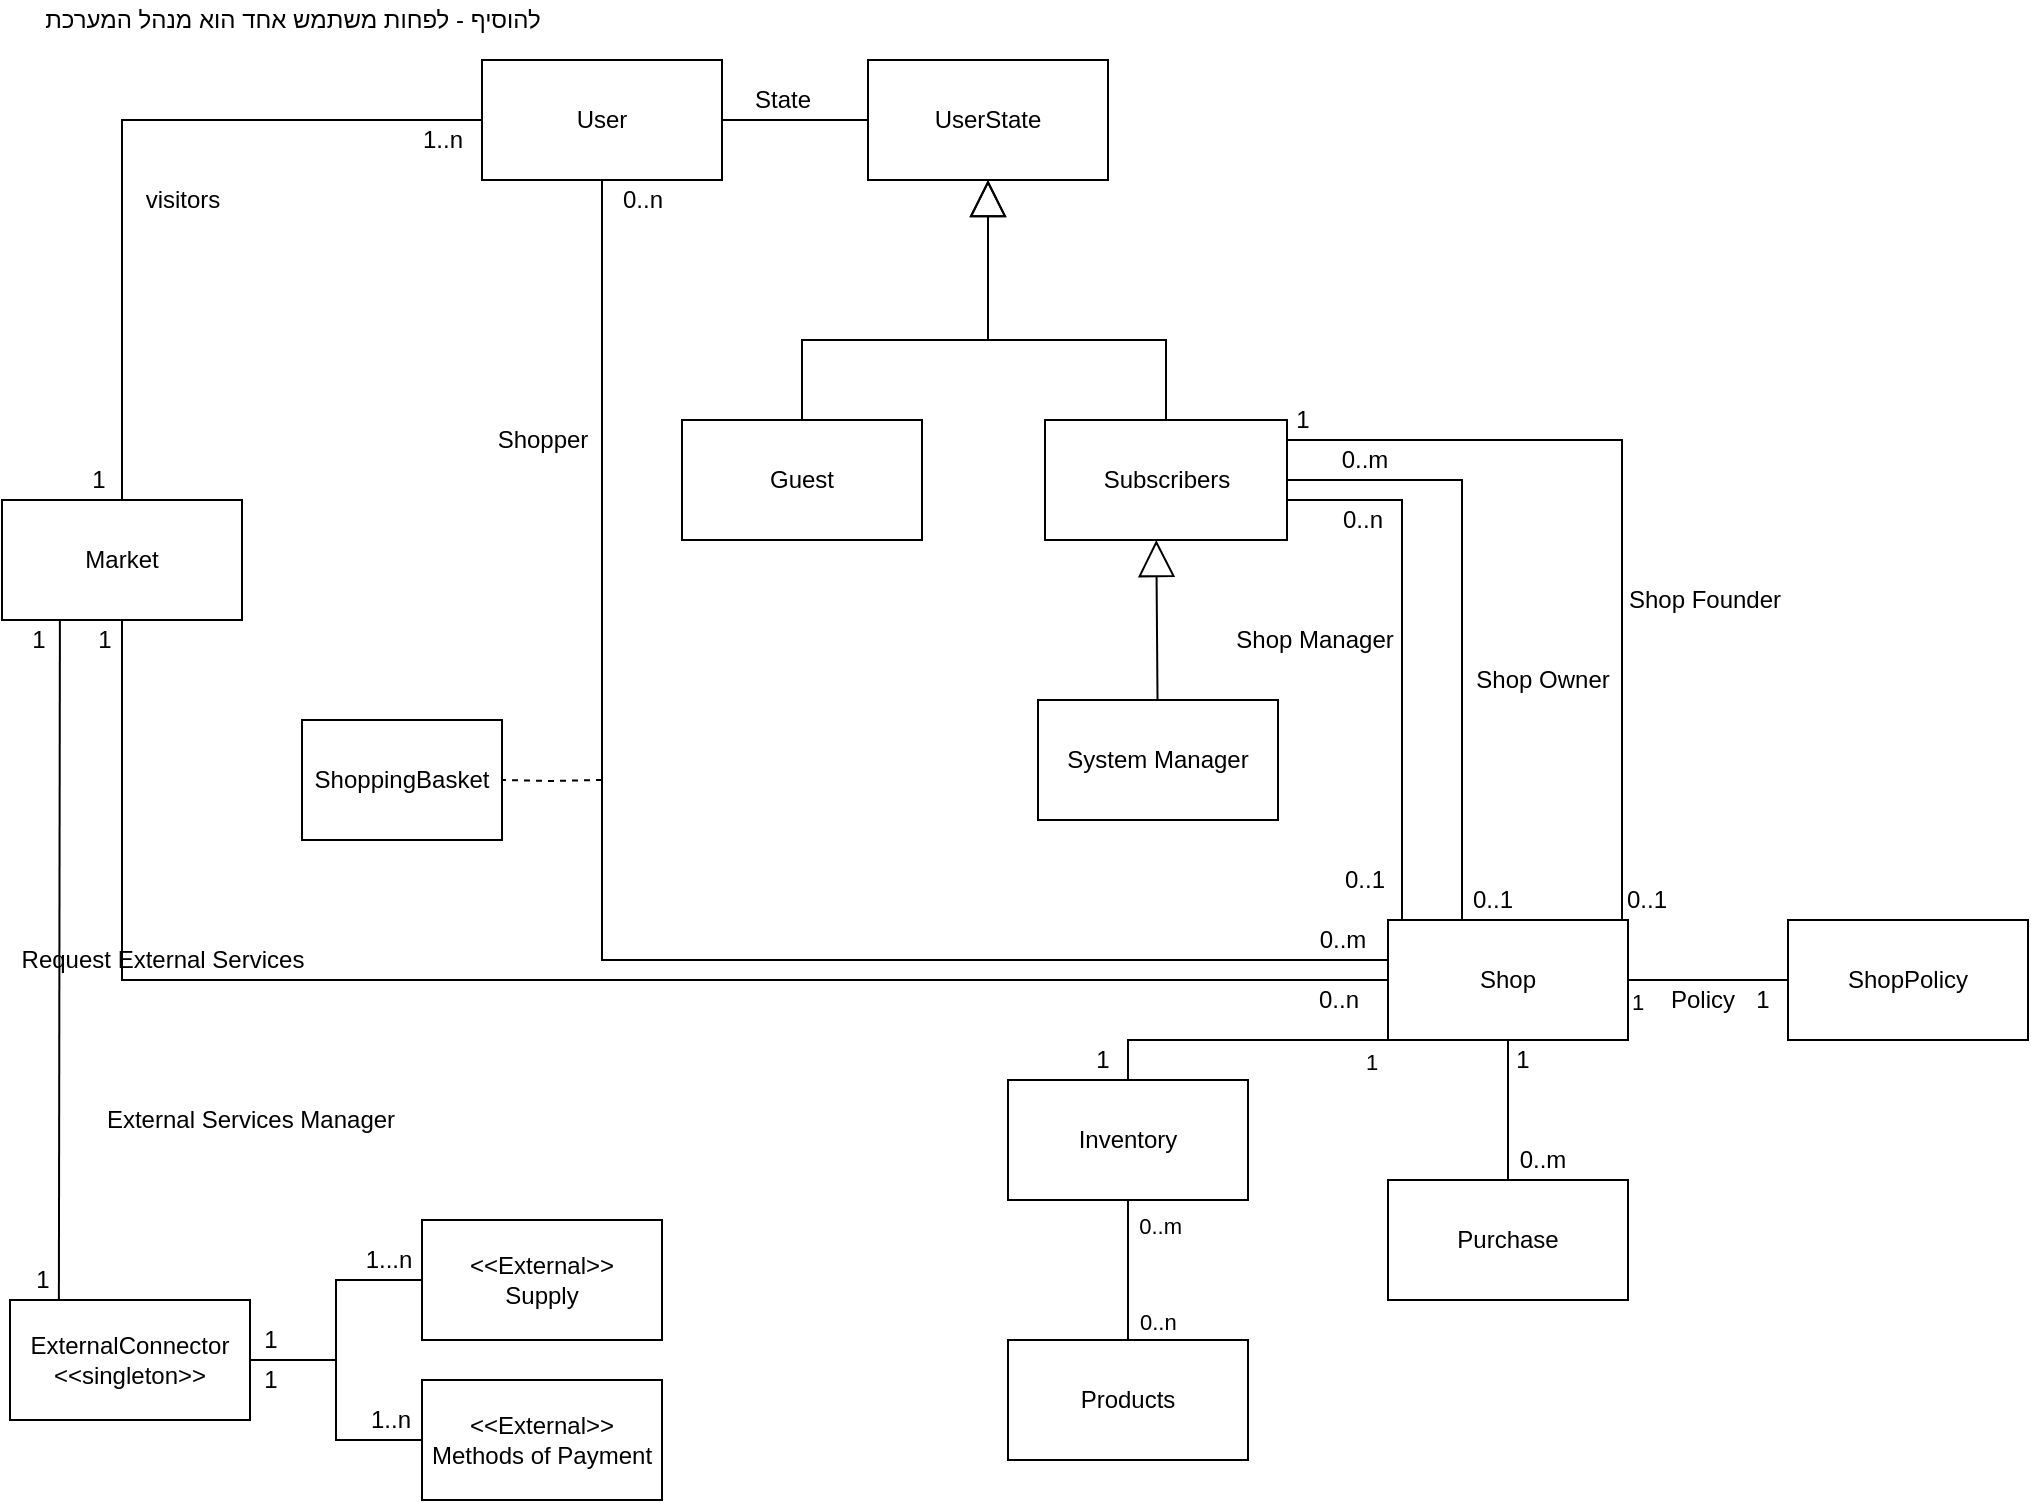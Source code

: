<mxfile version="16.5.1" type="device" pages="3"><diagram id="Wof2DnWN4hJCFkAimdQg" name="ClassDiagram"><mxGraphModel dx="1828" dy="664" grid="1" gridSize="10" guides="1" tooltips="1" connect="1" arrows="1" fold="1" page="1" pageScale="1" pageWidth="850" pageHeight="1100" math="0" shadow="0"><root><mxCell id="0"/><mxCell id="1" parent="0"/><mxCell id="Eky-pcxUhRWaiAZwhfAL-2" value="ExternalConnector&lt;br&gt;&amp;lt;&amp;lt;singleton&amp;gt;&amp;gt;" style="rounded=0;whiteSpace=wrap;html=1;" parent="1" vertex="1"><mxGeometry x="-296" y="720" width="120" height="60" as="geometry"/></mxCell><mxCell id="Eky-pcxUhRWaiAZwhfAL-3" value="&amp;lt;&amp;lt;External&amp;gt;&amp;gt;&lt;br&gt;Methods of Payment" style="rounded=0;whiteSpace=wrap;html=1;" parent="1" vertex="1"><mxGeometry x="-90" y="760" width="120" height="60" as="geometry"/></mxCell><mxCell id="Eky-pcxUhRWaiAZwhfAL-4" value="&amp;lt;&amp;lt;External&amp;gt;&amp;gt;&lt;br&gt;Supply" style="whiteSpace=wrap;html=1;hachureGap=4;" parent="1" vertex="1"><mxGeometry x="-90" y="680" width="120" height="60" as="geometry"/></mxCell><mxCell id="Eky-pcxUhRWaiAZwhfAL-6" value="" style="edgeStyle=orthogonalEdgeStyle;rounded=0;orthogonalLoop=1;jettySize=auto;html=1;exitX=1;exitY=0.5;exitDx=0;exitDy=0;entryX=0;entryY=0.5;entryDx=0;entryDy=0;endArrow=none;endFill=0;" parent="1" source="Eky-pcxUhRWaiAZwhfAL-2" target="Eky-pcxUhRWaiAZwhfAL-4" edge="1"><mxGeometry relative="1" as="geometry"><mxPoint x="-317" y="780" as="sourcePoint"/><mxPoint x="-397" y="820" as="targetPoint"/></mxGeometry></mxCell><mxCell id="6CJ9yR4R0beAompKz-hC-38" value="" style="edgeStyle=orthogonalEdgeStyle;rounded=0;orthogonalLoop=1;jettySize=auto;html=1;startArrow=none;startFill=0;endArrow=none;endFill=0;" edge="1" parent="1" source="fY-6HyF-fq5NWKHX7iJ5-1" target="6CJ9yR4R0beAompKz-hC-37"><mxGeometry relative="1" as="geometry"/></mxCell><mxCell id="fY-6HyF-fq5NWKHX7iJ5-1" value="User" style="rounded=0;whiteSpace=wrap;html=1;" parent="1" vertex="1"><mxGeometry x="-60" y="100" width="120" height="60" as="geometry"/></mxCell><mxCell id="fY-6HyF-fq5NWKHX7iJ5-3" value="Guest" style="rounded=0;whiteSpace=wrap;html=1;" parent="1" vertex="1"><mxGeometry x="40" y="280" width="120" height="60" as="geometry"/></mxCell><mxCell id="6CJ9yR4R0beAompKz-hC-27" value="" style="edgeStyle=orthogonalEdgeStyle;rounded=0;orthogonalLoop=1;jettySize=auto;html=1;startArrow=none;startFill=0;endArrow=none;endFill=0;" edge="1" parent="1" source="fY-6HyF-fq5NWKHX7iJ5-4" target="Rlc5a7Pg4rDXN_b2xtmf-1"><mxGeometry relative="1" as="geometry"><Array as="points"><mxPoint x="430" y="310"/></Array></mxGeometry></mxCell><mxCell id="fY-6HyF-fq5NWKHX7iJ5-4" value="Subscribers" style="rounded=0;whiteSpace=wrap;html=1;" parent="1" vertex="1"><mxGeometry x="221.5" y="280" width="121" height="60" as="geometry"/></mxCell><mxCell id="kYTz1M_tQUrsJTH6OGYC-2" style="edgeStyle=orthogonalEdgeStyle;rounded=0;orthogonalLoop=1;jettySize=auto;html=1;entryX=0.5;entryY=0;entryDx=0;entryDy=0;endArrow=none;endFill=0;" parent="1" source="Rlc5a7Pg4rDXN_b2xtmf-1" target="8f6Nlo9ApFRKUWU0a2XI-1" edge="1"><mxGeometry relative="1" as="geometry"/></mxCell><mxCell id="Rlc5a7Pg4rDXN_b2xtmf-1" value="Shop" style="rounded=0;whiteSpace=wrap;html=1;" parent="1" vertex="1"><mxGeometry x="393" y="530" width="120" height="60" as="geometry"/></mxCell><mxCell id="1Z-VJc7aL-MS_O6mueCI-9" style="edgeStyle=orthogonalEdgeStyle;rounded=0;orthogonalLoop=1;jettySize=auto;html=1;dashed=1;endArrow=none;endFill=0;" parent="1" target="m1ixrbXxWv31Y15DonRN-1" edge="1"><mxGeometry relative="1" as="geometry"><mxPoint y="460" as="sourcePoint"/><mxPoint x="-110" y="460" as="targetPoint"/></mxGeometry></mxCell><mxCell id="KP_ZMNLRcbQnrNj21Be2-1" value="ShopPolicy" style="rounded=0;whiteSpace=wrap;html=1;" parent="1" vertex="1"><mxGeometry x="593" y="530" width="120" height="60" as="geometry"/></mxCell><mxCell id="KP_ZMNLRcbQnrNj21Be2-3" value="1" style="endArrow=none;html=1;endSize=12;startArrow=none;startSize=14;startFill=0;edgeStyle=orthogonalEdgeStyle;align=left;verticalAlign=bottom;rounded=0;exitX=1;exitY=0.5;exitDx=0;exitDy=0;entryX=0;entryY=0.5;entryDx=0;entryDy=0;endFill=0;" parent="1" source="Rlc5a7Pg4rDXN_b2xtmf-1" target="KP_ZMNLRcbQnrNj21Be2-1" edge="1"><mxGeometry x="-1" y="-20" relative="1" as="geometry"><mxPoint x="513" y="560" as="sourcePoint"/><mxPoint x="463" y="540" as="targetPoint"/><mxPoint as="offset"/><Array as="points"><mxPoint x="530" y="560"/><mxPoint x="530" y="560"/></Array></mxGeometry></mxCell><mxCell id="m1ixrbXxWv31Y15DonRN-1" value="ShoppingBasket" style="rounded=0;whiteSpace=wrap;html=1;" parent="1" vertex="1"><mxGeometry x="-150" y="430" width="100" height="60" as="geometry"/></mxCell><mxCell id="m1ixrbXxWv31Y15DonRN-2" value="Products" style="rounded=0;whiteSpace=wrap;html=1;" parent="1" vertex="1"><mxGeometry x="203" y="740" width="120" height="60" as="geometry"/></mxCell><mxCell id="m1ixrbXxWv31Y15DonRN-3" value="Inventory" style="rounded=0;whiteSpace=wrap;html=1;" parent="1" vertex="1"><mxGeometry x="203" y="610" width="120" height="60" as="geometry"/></mxCell><mxCell id="m1ixrbXxWv31Y15DonRN-5" value="1" style="endArrow=none;html=1;startArrow=none;startFill=0;edgeStyle=orthogonalEdgeStyle;align=left;verticalAlign=bottom;rounded=0;exitX=0;exitY=0.5;exitDx=0;exitDy=0;entryX=0.5;entryY=0;entryDx=0;entryDy=0;endFill=0;" parent="1" source="Rlc5a7Pg4rDXN_b2xtmf-1" target="m1ixrbXxWv31Y15DonRN-3" edge="1"><mxGeometry x="-0.522" y="20" relative="1" as="geometry"><mxPoint x="523" y="570" as="sourcePoint"/><mxPoint x="603" y="570" as="targetPoint"/><mxPoint as="offset"/><Array as="points"><mxPoint x="393" y="590"/><mxPoint x="263" y="590"/></Array></mxGeometry></mxCell><mxCell id="1Z-VJc7aL-MS_O6mueCI-1" value="" style="endArrow=none;html=1;endSize=12;startArrow=none;startSize=14;startFill=0;edgeStyle=orthogonalEdgeStyle;rounded=0;exitX=0.5;exitY=1;exitDx=0;exitDy=0;entryX=0.5;entryY=0;entryDx=0;entryDy=0;endFill=0;" parent="1" source="m1ixrbXxWv31Y15DonRN-3" target="m1ixrbXxWv31Y15DonRN-2" edge="1"><mxGeometry relative="1" as="geometry"><mxPoint x="383" y="730" as="sourcePoint"/><mxPoint x="543" y="730" as="targetPoint"/></mxGeometry></mxCell><mxCell id="1Z-VJc7aL-MS_O6mueCI-2" value="0..n" style="edgeLabel;resizable=0;html=1;align=left;verticalAlign=top;" parent="1Z-VJc7aL-MS_O6mueCI-1" connectable="0" vertex="1"><mxGeometry x="-1" relative="1" as="geometry"><mxPoint x="4" y="48" as="offset"/></mxGeometry></mxCell><mxCell id="1Z-VJc7aL-MS_O6mueCI-3" value="0..m" style="edgeLabel;resizable=0;html=1;align=right;verticalAlign=top;" parent="1Z-VJc7aL-MS_O6mueCI-1" connectable="0" vertex="1"><mxGeometry x="1" relative="1" as="geometry"><mxPoint x="27" y="-70" as="offset"/></mxGeometry></mxCell><mxCell id="8f6Nlo9ApFRKUWU0a2XI-1" value="Purchase" style="rounded=0;whiteSpace=wrap;html=1;" parent="1" vertex="1"><mxGeometry x="393" y="660" width="120" height="60" as="geometry"/></mxCell><mxCell id="6CJ9yR4R0beAompKz-hC-3" value="" style="endArrow=block;endSize=16;endFill=0;html=1;rounded=0;" edge="1" parent="1" source="fY-6HyF-fq5NWKHX7iJ5-4" target="6CJ9yR4R0beAompKz-hC-37"><mxGeometry width="160" relative="1" as="geometry"><mxPoint x="410" y="380" as="sourcePoint"/><mxPoint x="570" y="380" as="targetPoint"/><Array as="points"><mxPoint x="282" y="240"/><mxPoint x="193" y="240"/></Array></mxGeometry></mxCell><mxCell id="6CJ9yR4R0beAompKz-hC-4" value="" style="endArrow=block;endSize=16;endFill=0;html=1;rounded=0;" edge="1" parent="1" source="fY-6HyF-fq5NWKHX7iJ5-3" target="6CJ9yR4R0beAompKz-hC-37"><mxGeometry width="160" relative="1" as="geometry"><mxPoint x="294.667" y="290" as="sourcePoint"/><mxPoint x="221.333" y="170" as="targetPoint"/><Array as="points"><mxPoint x="100" y="240"/><mxPoint x="193" y="240"/></Array></mxGeometry></mxCell><mxCell id="6CJ9yR4R0beAompKz-hC-16" value="System Manager" style="rounded=0;whiteSpace=wrap;html=1;" vertex="1" parent="1"><mxGeometry x="218" y="420" width="120" height="60" as="geometry"/></mxCell><mxCell id="6CJ9yR4R0beAompKz-hC-18" value="" style="endArrow=none;endFill=0;html=1;edgeStyle=orthogonalEdgeStyle;align=left;verticalAlign=top;rounded=0;" edge="1" parent="1" source="fY-6HyF-fq5NWKHX7iJ5-1" target="Rlc5a7Pg4rDXN_b2xtmf-1"><mxGeometry x="-1" relative="1" as="geometry"><mxPoint x="220" y="300" as="sourcePoint"/><mxPoint x="380" y="300" as="targetPoint"/><Array as="points"><mxPoint y="550"/></Array></mxGeometry></mxCell><mxCell id="6CJ9yR4R0beAompKz-hC-20" value="Shopper" style="text;html=1;align=center;verticalAlign=middle;resizable=0;points=[];autosize=1;strokeColor=none;fillColor=none;" vertex="1" parent="1"><mxGeometry x="-60" y="280" width="60" height="20" as="geometry"/></mxCell><mxCell id="6CJ9yR4R0beAompKz-hC-24" value="Shop Owner" style="text;html=1;align=center;verticalAlign=middle;resizable=0;points=[];autosize=1;strokeColor=none;fillColor=none;" vertex="1" parent="1"><mxGeometry x="430" y="400" width="80" height="20" as="geometry"/></mxCell><mxCell id="6CJ9yR4R0beAompKz-hC-28" value="" style="edgeStyle=orthogonalEdgeStyle;rounded=0;orthogonalLoop=1;jettySize=auto;html=1;startArrow=none;startFill=0;endArrow=none;endFill=0;" edge="1" parent="1" source="fY-6HyF-fq5NWKHX7iJ5-4" target="Rlc5a7Pg4rDXN_b2xtmf-1"><mxGeometry relative="1" as="geometry"><mxPoint x="371" y="320.059" as="sourcePoint"/><mxPoint x="463.059" y="540" as="targetPoint"/><Array as="points"><mxPoint x="400" y="320"/></Array></mxGeometry></mxCell><mxCell id="6CJ9yR4R0beAompKz-hC-30" value="0..1" style="text;html=1;align=center;verticalAlign=middle;resizable=0;points=[];autosize=1;strokeColor=none;fillColor=none;" vertex="1" parent="1"><mxGeometry x="425" y="510" width="40" height="20" as="geometry"/></mxCell><mxCell id="6CJ9yR4R0beAompKz-hC-31" value="0..m" style="text;html=1;align=center;verticalAlign=middle;resizable=0;points=[];autosize=1;strokeColor=none;fillColor=none;" vertex="1" parent="1"><mxGeometry x="361" y="290" width="40" height="20" as="geometry"/></mxCell><mxCell id="6CJ9yR4R0beAompKz-hC-32" value="Shop Manager" style="text;html=1;align=center;verticalAlign=middle;resizable=0;points=[];autosize=1;strokeColor=none;fillColor=none;" vertex="1" parent="1"><mxGeometry x="311" y="380" width="90" height="20" as="geometry"/></mxCell><mxCell id="6CJ9yR4R0beAompKz-hC-34" value="0..1" style="text;html=1;align=center;verticalAlign=middle;resizable=0;points=[];autosize=1;strokeColor=none;fillColor=none;" vertex="1" parent="1"><mxGeometry x="361" y="500" width="40" height="20" as="geometry"/></mxCell><mxCell id="6CJ9yR4R0beAompKz-hC-35" value="0..n" style="text;html=1;align=center;verticalAlign=middle;resizable=0;points=[];autosize=1;strokeColor=none;fillColor=none;" vertex="1" parent="1"><mxGeometry x="360" y="320" width="40" height="20" as="geometry"/></mxCell><mxCell id="6CJ9yR4R0beAompKz-hC-37" value="UserState" style="rounded=0;whiteSpace=wrap;html=1;" vertex="1" parent="1"><mxGeometry x="133" y="100" width="120" height="60" as="geometry"/></mxCell><mxCell id="6CJ9yR4R0beAompKz-hC-39" value="1" style="text;html=1;align=center;verticalAlign=middle;resizable=0;points=[];autosize=1;strokeColor=none;fillColor=none;" vertex="1" parent="1"><mxGeometry x="240" y="590" width="20" height="20" as="geometry"/></mxCell><mxCell id="6CJ9yR4R0beAompKz-hC-44" value="1" style="text;html=1;align=center;verticalAlign=middle;resizable=0;points=[];autosize=1;strokeColor=none;fillColor=none;" vertex="1" parent="1"><mxGeometry x="570" y="560" width="20" height="20" as="geometry"/></mxCell><mxCell id="6CJ9yR4R0beAompKz-hC-45" value="Policy" style="text;html=1;align=center;verticalAlign=middle;resizable=0;points=[];autosize=1;strokeColor=none;fillColor=none;" vertex="1" parent="1"><mxGeometry x="525" y="560" width="50" height="20" as="geometry"/></mxCell><mxCell id="6CJ9yR4R0beAompKz-hC-47" value="0..m" style="text;html=1;align=center;verticalAlign=middle;resizable=0;points=[];autosize=1;strokeColor=none;fillColor=none;" vertex="1" parent="1"><mxGeometry x="450" y="640" width="40" height="20" as="geometry"/></mxCell><mxCell id="6CJ9yR4R0beAompKz-hC-48" value="1" style="text;html=1;align=center;verticalAlign=middle;resizable=0;points=[];autosize=1;strokeColor=none;fillColor=none;" vertex="1" parent="1"><mxGeometry x="450" y="590" width="20" height="20" as="geometry"/></mxCell><mxCell id="6CJ9yR4R0beAompKz-hC-49" value="" style="edgeStyle=orthogonalEdgeStyle;rounded=0;orthogonalLoop=1;jettySize=auto;html=1;endArrow=none;endFill=0;" edge="1" parent="1" source="Eky-pcxUhRWaiAZwhfAL-2" target="Eky-pcxUhRWaiAZwhfAL-3"><mxGeometry relative="1" as="geometry"><mxPoint x="-170" y="760" as="sourcePoint"/><mxPoint x="-80" y="720" as="targetPoint"/></mxGeometry></mxCell><mxCell id="6CJ9yR4R0beAompKz-hC-50" value="Market" style="whiteSpace=wrap;html=1;" vertex="1" parent="1"><mxGeometry x="-300" y="320" width="120" height="60" as="geometry"/></mxCell><mxCell id="6CJ9yR4R0beAompKz-hC-52" value="" style="endArrow=block;endSize=16;endFill=0;html=1;rounded=0;" edge="1" parent="1" source="6CJ9yR4R0beAompKz-hC-16"><mxGeometry width="160" relative="1" as="geometry"><mxPoint x="274.857" y="420" as="sourcePoint"/><mxPoint x="277.143" y="340" as="targetPoint"/></mxGeometry></mxCell><mxCell id="yRlQgoSRoIzY0jn1ySPi-1" value="" style="endArrow=none;html=1;rounded=0;" edge="1" parent="1" source="6CJ9yR4R0beAompKz-hC-50" target="fY-6HyF-fq5NWKHX7iJ5-1"><mxGeometry width="50" height="50" relative="1" as="geometry"><mxPoint x="10" y="290" as="sourcePoint"/><mxPoint x="60" y="240" as="targetPoint"/><Array as="points"><mxPoint x="-240" y="130"/></Array></mxGeometry></mxCell><mxCell id="yRlQgoSRoIzY0jn1ySPi-2" value="" style="endArrow=none;html=1;rounded=0;exitX=0.5;exitY=1;exitDx=0;exitDy=0;" edge="1" parent="1" source="6CJ9yR4R0beAompKz-hC-50" target="Rlc5a7Pg4rDXN_b2xtmf-1"><mxGeometry width="50" height="50" relative="1" as="geometry"><mxPoint x="-178.429" y="380" as="sourcePoint"/><mxPoint x="466" y="560" as="targetPoint"/><Array as="points"><mxPoint x="-240" y="560"/></Array></mxGeometry></mxCell><mxCell id="yRlQgoSRoIzY0jn1ySPi-3" value="0..n" style="text;html=1;align=center;verticalAlign=middle;resizable=0;points=[];autosize=1;strokeColor=none;fillColor=none;" vertex="1" parent="1"><mxGeometry y="160" width="40" height="20" as="geometry"/></mxCell><mxCell id="yRlQgoSRoIzY0jn1ySPi-4" value="0..m" style="text;html=1;align=center;verticalAlign=middle;resizable=0;points=[];autosize=1;strokeColor=none;fillColor=none;" vertex="1" parent="1"><mxGeometry x="350" y="530" width="40" height="20" as="geometry"/></mxCell><mxCell id="yRlQgoSRoIzY0jn1ySPi-5" value="1" style="text;html=1;align=center;verticalAlign=middle;resizable=0;points=[];autosize=1;strokeColor=none;fillColor=none;" vertex="1" parent="1"><mxGeometry x="-262" y="300" width="20" height="20" as="geometry"/></mxCell><mxCell id="yRlQgoSRoIzY0jn1ySPi-6" value="1..n" style="text;html=1;align=center;verticalAlign=middle;resizable=0;points=[];autosize=1;strokeColor=none;fillColor=none;" vertex="1" parent="1"><mxGeometry x="-100" y="130" width="40" height="20" as="geometry"/></mxCell><mxCell id="yRlQgoSRoIzY0jn1ySPi-7" value="להוסיף - לפחות משתמש אחד הוא מנהל המערכת" style="text;html=1;align=center;verticalAlign=middle;resizable=0;points=[];autosize=1;strokeColor=none;fillColor=none;" vertex="1" parent="1"><mxGeometry x="-280" y="70" width="250" height="20" as="geometry"/></mxCell><mxCell id="yRlQgoSRoIzY0jn1ySPi-8" value="1" style="text;html=1;align=center;verticalAlign=middle;resizable=0;points=[];autosize=1;strokeColor=none;fillColor=none;" vertex="1" parent="1"><mxGeometry x="-259" y="380" width="20" height="20" as="geometry"/></mxCell><mxCell id="yRlQgoSRoIzY0jn1ySPi-10" value="0..n" style="text;html=1;align=center;verticalAlign=middle;resizable=0;points=[];autosize=1;strokeColor=none;fillColor=none;" vertex="1" parent="1"><mxGeometry x="348" y="560" width="40" height="20" as="geometry"/></mxCell><mxCell id="yRlQgoSRoIzY0jn1ySPi-11" value="Request External Services" style="text;html=1;align=center;verticalAlign=middle;resizable=0;points=[];autosize=1;strokeColor=none;fillColor=none;" vertex="1" parent="1"><mxGeometry x="-300" y="540" width="160" height="20" as="geometry"/></mxCell><mxCell id="yRlQgoSRoIzY0jn1ySPi-13" value="" style="endArrow=none;endFill=0;endSize=12;html=1;rounded=0;entryX=0.662;entryY=0.008;entryDx=0;entryDy=0;entryPerimeter=0;" edge="1" parent="1"><mxGeometry width="160" relative="1" as="geometry"><mxPoint x="-271.045" y="380" as="sourcePoint"/><mxPoint x="-271.56" y="720.48" as="targetPoint"/></mxGeometry></mxCell><mxCell id="yRlQgoSRoIzY0jn1ySPi-14" value="External Services Manager" style="text;html=1;align=center;verticalAlign=middle;resizable=0;points=[];autosize=1;strokeColor=none;fillColor=none;" vertex="1" parent="1"><mxGeometry x="-256" y="620" width="160" height="20" as="geometry"/></mxCell><mxCell id="yRlQgoSRoIzY0jn1ySPi-15" value="1" style="text;html=1;align=center;verticalAlign=middle;resizable=0;points=[];autosize=1;strokeColor=none;fillColor=none;" vertex="1" parent="1"><mxGeometry x="-290" y="700" width="20" height="20" as="geometry"/></mxCell><mxCell id="yRlQgoSRoIzY0jn1ySPi-16" value="1" style="text;html=1;align=center;verticalAlign=middle;resizable=0;points=[];autosize=1;strokeColor=none;fillColor=none;" vertex="1" parent="1"><mxGeometry x="-292" y="380" width="20" height="20" as="geometry"/></mxCell><mxCell id="yRlQgoSRoIzY0jn1ySPi-17" value="State" style="text;html=1;align=center;verticalAlign=middle;resizable=0;points=[];autosize=1;strokeColor=none;fillColor=none;" vertex="1" parent="1"><mxGeometry x="70" y="110" width="40" height="20" as="geometry"/></mxCell><mxCell id="yRlQgoSRoIzY0jn1ySPi-19" value="1" style="text;html=1;align=center;verticalAlign=middle;resizable=0;points=[];autosize=1;strokeColor=none;fillColor=none;" vertex="1" parent="1"><mxGeometry x="-176" y="730" width="20" height="20" as="geometry"/></mxCell><mxCell id="yRlQgoSRoIzY0jn1ySPi-20" value="1" style="text;html=1;align=center;verticalAlign=middle;resizable=0;points=[];autosize=1;strokeColor=none;fillColor=none;" vertex="1" parent="1"><mxGeometry x="-176" y="750" width="20" height="20" as="geometry"/></mxCell><mxCell id="yRlQgoSRoIzY0jn1ySPi-21" value="1...n" style="text;html=1;align=center;verticalAlign=middle;resizable=0;points=[];autosize=1;strokeColor=none;fillColor=none;" vertex="1" parent="1"><mxGeometry x="-127" y="690" width="40" height="20" as="geometry"/></mxCell><mxCell id="yRlQgoSRoIzY0jn1ySPi-22" value="1..n" style="text;html=1;align=center;verticalAlign=middle;resizable=0;points=[];autosize=1;strokeColor=none;fillColor=none;" vertex="1" parent="1"><mxGeometry x="-126" y="770" width="40" height="20" as="geometry"/></mxCell><mxCell id="yRlQgoSRoIzY0jn1ySPi-25" value="" style="edgeStyle=orthogonalEdgeStyle;rounded=0;orthogonalLoop=1;jettySize=auto;html=1;startArrow=none;startFill=0;endArrow=none;endFill=0;" edge="1" parent="1" source="fY-6HyF-fq5NWKHX7iJ5-4" target="Rlc5a7Pg4rDXN_b2xtmf-1"><mxGeometry relative="1" as="geometry"><mxPoint x="352.5" y="320" as="sourcePoint"/><mxPoint x="440.0" y="540" as="targetPoint"/><Array as="points"><mxPoint x="510" y="290"/></Array></mxGeometry></mxCell><mxCell id="yRlQgoSRoIzY0jn1ySPi-26" value="Shop Founder" style="text;html=1;align=center;verticalAlign=middle;resizable=0;points=[];autosize=1;strokeColor=none;fillColor=none;" vertex="1" parent="1"><mxGeometry x="506" y="360" width="90" height="20" as="geometry"/></mxCell><mxCell id="yRlQgoSRoIzY0jn1ySPi-27" value="1" style="text;html=1;align=center;verticalAlign=middle;resizable=0;points=[];autosize=1;strokeColor=none;fillColor=none;" vertex="1" parent="1"><mxGeometry x="340" y="270" width="20" height="20" as="geometry"/></mxCell><mxCell id="yRlQgoSRoIzY0jn1ySPi-28" value="0..1" style="text;html=1;align=center;verticalAlign=middle;resizable=0;points=[];autosize=1;strokeColor=none;fillColor=none;" vertex="1" parent="1"><mxGeometry x="502" y="510" width="40" height="20" as="geometry"/></mxCell><mxCell id="yRlQgoSRoIzY0jn1ySPi-29" value="visitors" style="text;html=1;align=center;verticalAlign=middle;resizable=0;points=[];autosize=1;strokeColor=none;fillColor=none;" vertex="1" parent="1"><mxGeometry x="-235" y="160" width="50" height="20" as="geometry"/></mxCell></root></mxGraphModel></diagram><diagram id="IdneBSZUfjmqCDgwzP47" name="architectureModel"><mxGraphModel dx="920" dy="625" grid="1" gridSize="10" guides="1" tooltips="1" connect="1" arrows="1" fold="1" page="1" pageScale="1" pageWidth="850" pageHeight="1100" math="0" shadow="0"><root><mxCell id="0"/><mxCell id="1" parent="0"/><mxCell id="KROAidfRU9FZQxuN5Bl5-2" value="Domain" style="shape=umlFrame;whiteSpace=wrap;html=1;strokeColor=default;fillColor=none;width=50;height=30;" vertex="1" parent="1"><mxGeometry x="240" y="410" width="360" height="220" as="geometry"/></mxCell><mxCell id="KROAidfRU9FZQxuN5Bl5-16" value="Market" style="html=1;" vertex="1" parent="1"><mxGeometry x="260" y="450" width="110" height="50" as="geometry"/></mxCell><mxCell id="KROAidfRU9FZQxuN5Bl5-17" value="ExternalServices" style="html=1;" vertex="1" parent="1"><mxGeometry x="260" y="560" width="110" height="50" as="geometry"/></mxCell><mxCell id="KROAidfRU9FZQxuN5Bl5-18" value="Users" style="html=1;" vertex="1" parent="1"><mxGeometry x="470" y="450" width="110" height="50" as="geometry"/></mxCell><mxCell id="KROAidfRU9FZQxuN5Bl5-19" value="Shops" style="html=1;" vertex="1" parent="1"><mxGeometry x="470" y="560" width="110" height="50" as="geometry"/></mxCell><mxCell id="KROAidfRU9FZQxuN5Bl5-20" value="Use" style="endArrow=open;endSize=12;dashed=1;html=1;rounded=0;" edge="1" parent="1" source="KROAidfRU9FZQxuN5Bl5-16" target="KROAidfRU9FZQxuN5Bl5-17"><mxGeometry width="160" relative="1" as="geometry"><mxPoint x="390" y="490" as="sourcePoint"/><mxPoint x="550" y="490" as="targetPoint"/></mxGeometry></mxCell><mxCell id="KROAidfRU9FZQxuN5Bl5-21" value="Use" style="endArrow=open;endSize=12;dashed=1;html=1;rounded=0;" edge="1" parent="1" source="KROAidfRU9FZQxuN5Bl5-18" target="KROAidfRU9FZQxuN5Bl5-19"><mxGeometry width="160" relative="1" as="geometry"><mxPoint x="325" y="510" as="sourcePoint"/><mxPoint x="325" y="570" as="targetPoint"/></mxGeometry></mxCell><mxCell id="KROAidfRU9FZQxuN5Bl5-22" value="Use" style="endArrow=open;endSize=12;dashed=1;html=1;rounded=0;startArrow=none;startFill=0;" edge="1" parent="1" source="KROAidfRU9FZQxuN5Bl5-18" target="KROAidfRU9FZQxuN5Bl5-16"><mxGeometry width="160" relative="1" as="geometry"><mxPoint x="456.364" y="570" as="sourcePoint"/><mxPoint x="363.636" y="510" as="targetPoint"/></mxGeometry></mxCell><mxCell id="KROAidfRU9FZQxuN5Bl5-23" value="Use" style="endArrow=open;endSize=12;dashed=1;html=1;rounded=0;startArrow=none;startFill=0;" edge="1" parent="1" source="KROAidfRU9FZQxuN5Bl5-19" target="KROAidfRU9FZQxuN5Bl5-16"><mxGeometry width="160" relative="1" as="geometry"><mxPoint x="350" y="530" as="sourcePoint"/><mxPoint x="363.636" y="510" as="targetPoint"/></mxGeometry></mxCell><mxCell id="KROAidfRU9FZQxuN5Bl5-24" value="Use" style="endArrow=open;endSize=12;dashed=1;html=1;rounded=0;startArrow=none;startFill=0;" edge="1" parent="1" source="KROAidfRU9FZQxuN5Bl5-16" target="KROAidfRU9FZQxuN5Bl5-18"><mxGeometry width="160" relative="1" as="geometry"><mxPoint x="480" y="485" as="sourcePoint"/><mxPoint x="400" y="420" as="targetPoint"/></mxGeometry></mxCell><mxCell id="KROAidfRU9FZQxuN5Bl5-25" value="Service" style="shape=umlFrame;whiteSpace=wrap;html=1;strokeColor=default;fillColor=none;" vertex="1" parent="1"><mxGeometry x="345" y="300" width="150" height="80" as="geometry"/></mxCell><mxCell id="KROAidfRU9FZQxuN5Bl5-26" value="User Interface" style="shape=umlFrame;whiteSpace=wrap;html=1;strokeColor=default;fillColor=none;" vertex="1" parent="1"><mxGeometry x="345" y="80" width="150" height="80" as="geometry"/></mxCell><mxCell id="KROAidfRU9FZQxuN5Bl5-27" value="Data Access Layer" style="shape=umlFrame;whiteSpace=wrap;html=1;strokeColor=default;fillColor=none;width=70;height=40;" vertex="1" parent="1"><mxGeometry x="345" y="670" width="150" height="80" as="geometry"/></mxCell><mxCell id="KROAidfRU9FZQxuN5Bl5-32" value="Storage" style="aspect=fixed;perimeter=ellipsePerimeter;html=1;align=center;shadow=0;dashed=0;spacingTop=3;image;image=img/lib/active_directory/databases.svg;strokeColor=default;fillColor=none;" vertex="1" parent="1"><mxGeometry x="384.29" y="790" width="71.43" height="70" as="geometry"/></mxCell><mxCell id="KROAidfRU9FZQxuN5Bl5-33" value="Communication" style="shape=umlFrame;whiteSpace=wrap;html=1;strokeColor=default;fillColor=none;width=90;height=30;" vertex="1" parent="1"><mxGeometry x="345" y="190" width="150" height="80" as="geometry"/></mxCell><mxCell id="KROAidfRU9FZQxuN5Bl5-34" value="" style="endArrow=open;endFill=1;endSize=12;html=1;rounded=0;dashed=1;strokeWidth=1;" edge="1" parent="1" source="KROAidfRU9FZQxuN5Bl5-26" target="KROAidfRU9FZQxuN5Bl5-33"><mxGeometry width="160" relative="1" as="geometry"><mxPoint x="340" y="480" as="sourcePoint"/><mxPoint x="500" y="480" as="targetPoint"/></mxGeometry></mxCell><mxCell id="KROAidfRU9FZQxuN5Bl5-35" value="" style="endArrow=open;endFill=1;endSize=12;html=1;rounded=0;dashed=1;strokeWidth=1;" edge="1" parent="1" source="KROAidfRU9FZQxuN5Bl5-33" target="KROAidfRU9FZQxuN5Bl5-25"><mxGeometry width="160" relative="1" as="geometry"><mxPoint x="430" y="150" as="sourcePoint"/><mxPoint x="430" y="190" as="targetPoint"/></mxGeometry></mxCell><mxCell id="KROAidfRU9FZQxuN5Bl5-36" value="" style="endArrow=open;endFill=1;endSize=12;html=1;rounded=0;dashed=1;strokeWidth=1;" edge="1" parent="1" source="KROAidfRU9FZQxuN5Bl5-25" target="KROAidfRU9FZQxuN5Bl5-2"><mxGeometry width="160" relative="1" as="geometry"><mxPoint x="431.667" y="260" as="sourcePoint"/><mxPoint x="433.333" y="300" as="targetPoint"/></mxGeometry></mxCell><mxCell id="KROAidfRU9FZQxuN5Bl5-37" value="" style="endArrow=open;endFill=1;endSize=12;html=1;rounded=0;dashed=1;strokeWidth=1;" edge="1" parent="1" source="KROAidfRU9FZQxuN5Bl5-2" target="KROAidfRU9FZQxuN5Bl5-27"><mxGeometry width="160" relative="1" as="geometry"><mxPoint x="430" y="380" as="sourcePoint"/><mxPoint x="430" y="420" as="targetPoint"/></mxGeometry></mxCell><mxCell id="KROAidfRU9FZQxuN5Bl5-38" value="" style="endArrow=open;endFill=1;endSize=12;html=1;rounded=0;dashed=1;strokeWidth=1;" edge="1" parent="1" source="KROAidfRU9FZQxuN5Bl5-27" target="KROAidfRU9FZQxuN5Bl5-32"><mxGeometry width="160" relative="1" as="geometry"><mxPoint x="430" y="630" as="sourcePoint"/><mxPoint x="430" y="680" as="targetPoint"/></mxGeometry></mxCell></root></mxGraphModel></diagram><diagram id="9_NJ0gL4xp1sikUJ0J8a" name="Use Cases"><mxGraphModel dx="782" dy="531" grid="1" gridSize="10" guides="1" tooltips="1" connect="1" arrows="1" fold="1" page="1" pageScale="1" pageWidth="850" pageHeight="1100" math="0" shadow="0"><root><mxCell id="0"/><mxCell id="1" parent="0"/></root></mxGraphModel></diagram></mxfile>